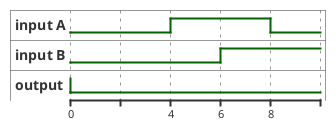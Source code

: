 @startuml
binary "input A" as W0
binary "input B" as W1
binary "output" as W6

@0
W0 is {low,high} 
W1 is {low,high} 
W6 is {low,high} 

@0
W0 is low

@4
W0 is high

@0
W1 is low

@6
W1 is high

@8
W0 is low

@enduml

